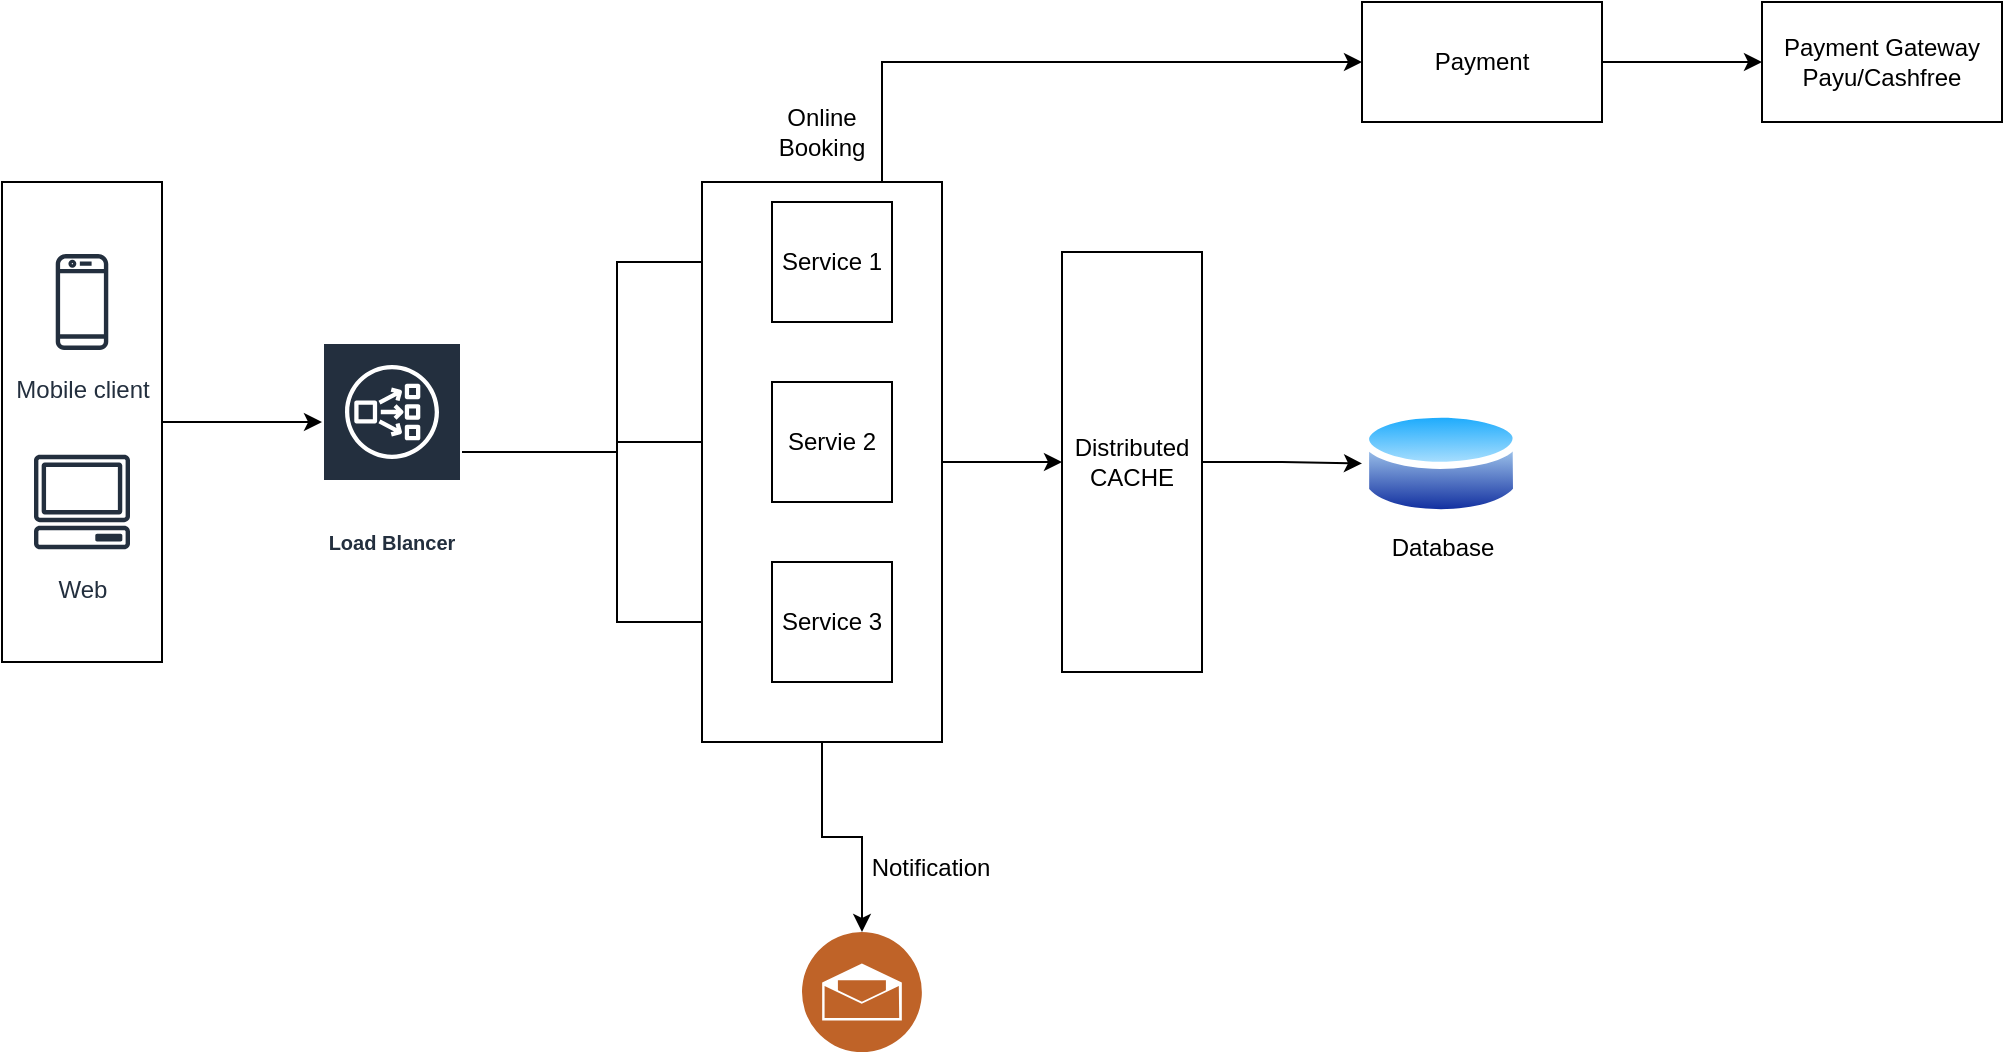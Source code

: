 <mxfile version="21.7.4" type="device">
  <diagram name="Page-1" id="x7-9ouCwcgFe0Jsgar7X">
    <mxGraphModel dx="1222" dy="765" grid="1" gridSize="10" guides="1" tooltips="1" connect="1" arrows="1" fold="1" page="1" pageScale="1" pageWidth="827" pageHeight="1169" math="0" shadow="0">
      <root>
        <mxCell id="0" />
        <mxCell id="1" parent="0" />
        <mxCell id="8P44EkPEJpmwPfAIKVje-18" style="edgeStyle=orthogonalEdgeStyle;rounded=0;orthogonalLoop=1;jettySize=auto;html=1;entryX=0;entryY=0.364;entryDx=0;entryDy=0;entryPerimeter=0;" edge="1" parent="1" source="8P44EkPEJpmwPfAIKVje-1" target="8P44EkPEJpmwPfAIKVje-5">
          <mxGeometry relative="1" as="geometry" />
        </mxCell>
        <mxCell id="8P44EkPEJpmwPfAIKVje-1" value="" style="rounded=0;whiteSpace=wrap;html=1;" vertex="1" parent="1">
          <mxGeometry x="50" y="210" width="80" height="240" as="geometry" />
        </mxCell>
        <mxCell id="8P44EkPEJpmwPfAIKVje-2" value="Mobile client" style="sketch=0;outlineConnect=0;fontColor=#232F3E;gradientColor=none;strokeColor=#232F3E;fillColor=#ffffff;dashed=0;verticalLabelPosition=bottom;verticalAlign=top;align=center;html=1;fontSize=12;fontStyle=0;aspect=fixed;shape=mxgraph.aws4.resourceIcon;resIcon=mxgraph.aws4.mobile_client;" vertex="1" parent="1">
          <mxGeometry x="60" y="240" width="60" height="60" as="geometry" />
        </mxCell>
        <mxCell id="8P44EkPEJpmwPfAIKVje-3" value="Web&lt;br&gt;" style="sketch=0;outlineConnect=0;fontColor=#232F3E;gradientColor=none;strokeColor=#232F3E;fillColor=#ffffff;dashed=0;verticalLabelPosition=bottom;verticalAlign=top;align=center;html=1;fontSize=12;fontStyle=0;aspect=fixed;shape=mxgraph.aws4.resourceIcon;resIcon=mxgraph.aws4.client;" vertex="1" parent="1">
          <mxGeometry x="60" y="340" width="60" height="60" as="geometry" />
        </mxCell>
        <mxCell id="8P44EkPEJpmwPfAIKVje-15" style="edgeStyle=orthogonalEdgeStyle;rounded=0;orthogonalLoop=1;jettySize=auto;html=1;entryX=0;entryY=0.5;entryDx=0;entryDy=0;" edge="1" parent="1" source="8P44EkPEJpmwPfAIKVje-5" target="8P44EkPEJpmwPfAIKVje-11">
          <mxGeometry relative="1" as="geometry" />
        </mxCell>
        <mxCell id="8P44EkPEJpmwPfAIKVje-16" style="edgeStyle=orthogonalEdgeStyle;rounded=0;orthogonalLoop=1;jettySize=auto;html=1;entryX=0;entryY=0.5;entryDx=0;entryDy=0;" edge="1" parent="1" source="8P44EkPEJpmwPfAIKVje-5" target="8P44EkPEJpmwPfAIKVje-12">
          <mxGeometry relative="1" as="geometry" />
        </mxCell>
        <mxCell id="8P44EkPEJpmwPfAIKVje-17" style="edgeStyle=orthogonalEdgeStyle;rounded=0;orthogonalLoop=1;jettySize=auto;html=1;entryX=0;entryY=0.5;entryDx=0;entryDy=0;" edge="1" parent="1" source="8P44EkPEJpmwPfAIKVje-5" target="8P44EkPEJpmwPfAIKVje-13">
          <mxGeometry relative="1" as="geometry" />
        </mxCell>
        <mxCell id="8P44EkPEJpmwPfAIKVje-5" value="Load Blancer" style="sketch=0;outlineConnect=0;fontColor=#232F3E;gradientColor=none;strokeColor=#ffffff;fillColor=#232F3E;dashed=0;verticalLabelPosition=middle;verticalAlign=bottom;align=center;html=1;whiteSpace=wrap;fontSize=10;fontStyle=1;spacing=3;shape=mxgraph.aws4.productIcon;prIcon=mxgraph.aws4.network_load_balancer;" vertex="1" parent="1">
          <mxGeometry x="210" y="290" width="70" height="110" as="geometry" />
        </mxCell>
        <mxCell id="8P44EkPEJpmwPfAIKVje-20" style="edgeStyle=orthogonalEdgeStyle;rounded=0;orthogonalLoop=1;jettySize=auto;html=1;entryX=0.5;entryY=0;entryDx=0;entryDy=0;" edge="1" parent="1" source="8P44EkPEJpmwPfAIKVje-7" target="8P44EkPEJpmwPfAIKVje-19">
          <mxGeometry relative="1" as="geometry" />
        </mxCell>
        <mxCell id="8P44EkPEJpmwPfAIKVje-24" style="edgeStyle=orthogonalEdgeStyle;rounded=0;orthogonalLoop=1;jettySize=auto;html=1;entryX=0;entryY=0.5;entryDx=0;entryDy=0;" edge="1" parent="1" source="8P44EkPEJpmwPfAIKVje-7" target="8P44EkPEJpmwPfAIKVje-22">
          <mxGeometry relative="1" as="geometry" />
        </mxCell>
        <mxCell id="8P44EkPEJpmwPfAIKVje-33" style="edgeStyle=orthogonalEdgeStyle;rounded=0;orthogonalLoop=1;jettySize=auto;html=1;exitX=0.75;exitY=0;exitDx=0;exitDy=0;entryX=0;entryY=0.5;entryDx=0;entryDy=0;" edge="1" parent="1" source="8P44EkPEJpmwPfAIKVje-7" target="8P44EkPEJpmwPfAIKVje-27">
          <mxGeometry relative="1" as="geometry" />
        </mxCell>
        <mxCell id="8P44EkPEJpmwPfAIKVje-7" value="" style="rounded=0;whiteSpace=wrap;html=1;" vertex="1" parent="1">
          <mxGeometry x="400" y="210" width="120" height="280" as="geometry" />
        </mxCell>
        <mxCell id="8P44EkPEJpmwPfAIKVje-8" value="Online Booking" style="text;html=1;strokeColor=none;fillColor=none;align=center;verticalAlign=middle;whiteSpace=wrap;rounded=0;" vertex="1" parent="1">
          <mxGeometry x="430" y="170" width="60" height="30" as="geometry" />
        </mxCell>
        <mxCell id="8P44EkPEJpmwPfAIKVje-11" value="Service 1" style="whiteSpace=wrap;html=1;aspect=fixed;" vertex="1" parent="1">
          <mxGeometry x="435" y="220" width="60" height="60" as="geometry" />
        </mxCell>
        <mxCell id="8P44EkPEJpmwPfAIKVje-12" value="Servie 2" style="whiteSpace=wrap;html=1;aspect=fixed;" vertex="1" parent="1">
          <mxGeometry x="435" y="310" width="60" height="60" as="geometry" />
        </mxCell>
        <mxCell id="8P44EkPEJpmwPfAIKVje-13" value="Service 3" style="whiteSpace=wrap;html=1;aspect=fixed;" vertex="1" parent="1">
          <mxGeometry x="435" y="400" width="60" height="60" as="geometry" />
        </mxCell>
        <mxCell id="8P44EkPEJpmwPfAIKVje-19" value="" style="image;aspect=fixed;perimeter=ellipsePerimeter;html=1;align=center;shadow=0;dashed=0;fontColor=#4277BB;labelBackgroundColor=default;fontSize=12;spacingTop=3;image=img/lib/ibm/social/messaging.svg;" vertex="1" parent="1">
          <mxGeometry x="450" y="585" width="60" height="60" as="geometry" />
        </mxCell>
        <mxCell id="8P44EkPEJpmwPfAIKVje-21" value="Notification" style="text;html=1;align=center;verticalAlign=middle;resizable=0;points=[];autosize=1;strokeColor=none;fillColor=none;" vertex="1" parent="1">
          <mxGeometry x="474" y="538" width="80" height="30" as="geometry" />
        </mxCell>
        <mxCell id="8P44EkPEJpmwPfAIKVje-25" style="edgeStyle=orthogonalEdgeStyle;rounded=0;orthogonalLoop=1;jettySize=auto;html=1;entryX=0;entryY=0.5;entryDx=0;entryDy=0;" edge="1" parent="1" source="8P44EkPEJpmwPfAIKVje-22" target="8P44EkPEJpmwPfAIKVje-23">
          <mxGeometry relative="1" as="geometry" />
        </mxCell>
        <mxCell id="8P44EkPEJpmwPfAIKVje-22" value="Distributed&lt;br&gt;CACHE" style="rounded=0;whiteSpace=wrap;html=1;" vertex="1" parent="1">
          <mxGeometry x="580" y="245" width="70" height="210" as="geometry" />
        </mxCell>
        <mxCell id="8P44EkPEJpmwPfAIKVje-23" value="" style="image;aspect=fixed;perimeter=ellipsePerimeter;html=1;align=center;shadow=0;dashed=0;spacingTop=3;image=img/lib/active_directory/database.svg;" vertex="1" parent="1">
          <mxGeometry x="730" y="321.5" width="79.05" height="58.5" as="geometry" />
        </mxCell>
        <mxCell id="8P44EkPEJpmwPfAIKVje-26" value="Database" style="text;html=1;align=center;verticalAlign=middle;resizable=0;points=[];autosize=1;strokeColor=none;fillColor=none;" vertex="1" parent="1">
          <mxGeometry x="735" y="378" width="70" height="30" as="geometry" />
        </mxCell>
        <mxCell id="8P44EkPEJpmwPfAIKVje-30" value="" style="edgeStyle=orthogonalEdgeStyle;rounded=0;orthogonalLoop=1;jettySize=auto;html=1;" edge="1" parent="1" source="8P44EkPEJpmwPfAIKVje-27" target="8P44EkPEJpmwPfAIKVje-29">
          <mxGeometry relative="1" as="geometry" />
        </mxCell>
        <mxCell id="8P44EkPEJpmwPfAIKVje-27" value="Payment" style="rounded=0;whiteSpace=wrap;html=1;" vertex="1" parent="1">
          <mxGeometry x="730" y="120" width="120" height="60" as="geometry" />
        </mxCell>
        <mxCell id="8P44EkPEJpmwPfAIKVje-29" value="Payment Gateway&lt;br&gt;Payu/Cashfree" style="whiteSpace=wrap;html=1;rounded=0;" vertex="1" parent="1">
          <mxGeometry x="930" y="120" width="120" height="60" as="geometry" />
        </mxCell>
      </root>
    </mxGraphModel>
  </diagram>
</mxfile>
